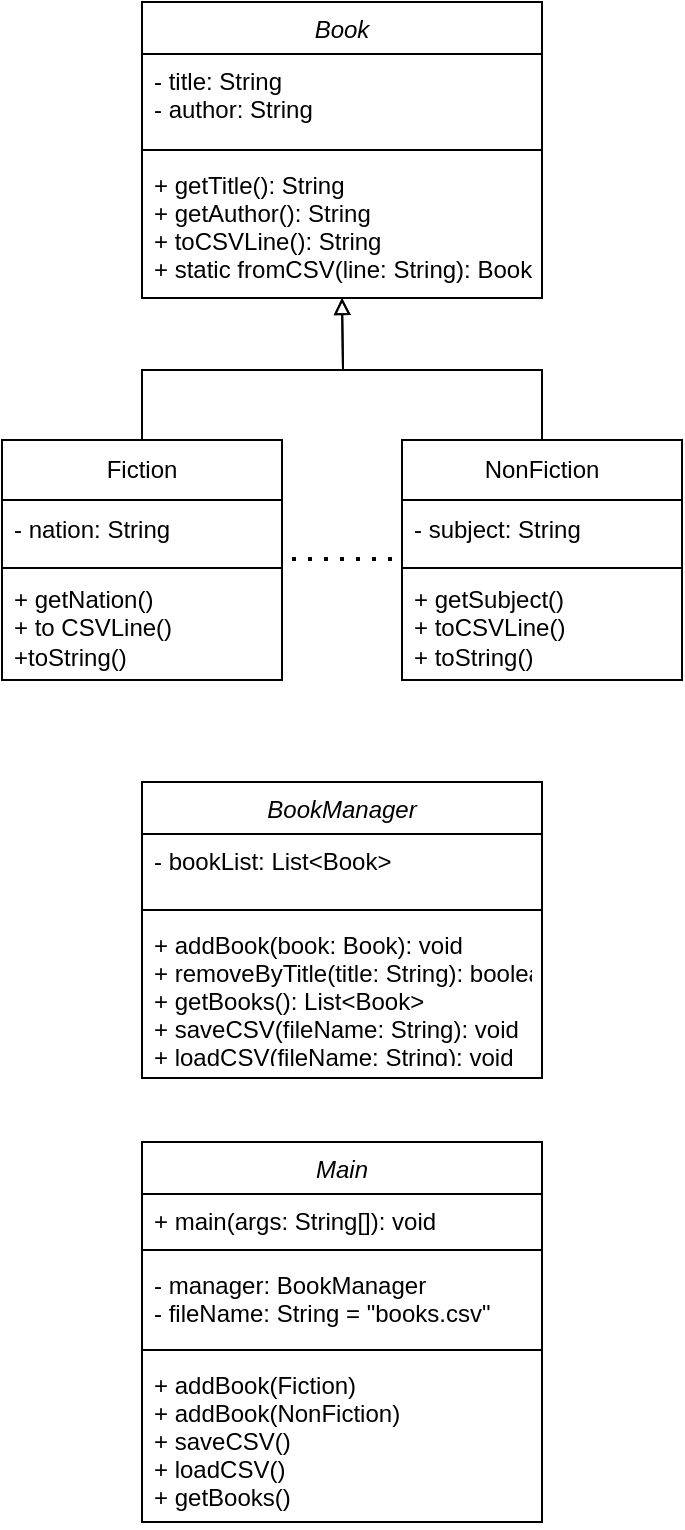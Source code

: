 <mxfile version="27.0.4">
  <diagram id="C5RBs43oDa-KdzZeNtuy" name="Page-1">
    <mxGraphModel dx="249" dy="352" grid="1" gridSize="10" guides="1" tooltips="1" connect="1" arrows="1" fold="1" page="1" pageScale="1" pageWidth="827" pageHeight="1169" math="0" shadow="0">
      <root>
        <mxCell id="WIyWlLk6GJQsqaUBKTNV-0" />
        <mxCell id="WIyWlLk6GJQsqaUBKTNV-1" parent="WIyWlLk6GJQsqaUBKTNV-0" />
        <mxCell id="zkfFHV4jXpPFQw0GAbJ--0" value="Book" style="swimlane;fontStyle=2;align=center;verticalAlign=top;childLayout=stackLayout;horizontal=1;startSize=26;horizontalStack=0;resizeParent=1;resizeLast=0;collapsible=1;marginBottom=0;rounded=0;shadow=0;strokeWidth=1;" parent="WIyWlLk6GJQsqaUBKTNV-1" vertex="1">
          <mxGeometry x="200" y="110" width="200" height="148" as="geometry">
            <mxRectangle x="220" y="120" width="160" height="26" as="alternateBounds" />
          </mxGeometry>
        </mxCell>
        <mxCell id="zkfFHV4jXpPFQw0GAbJ--1" value="- title: String&#xa;- author: String" style="text;align=left;verticalAlign=top;spacingLeft=4;spacingRight=4;overflow=hidden;rotatable=0;points=[[0,0.5],[1,0.5]];portConstraint=eastwest;" parent="zkfFHV4jXpPFQw0GAbJ--0" vertex="1">
          <mxGeometry y="26" width="200" height="44" as="geometry" />
        </mxCell>
        <mxCell id="zkfFHV4jXpPFQw0GAbJ--4" value="" style="line;html=1;strokeWidth=1;align=left;verticalAlign=middle;spacingTop=-1;spacingLeft=3;spacingRight=3;rotatable=0;labelPosition=right;points=[];portConstraint=eastwest;" parent="zkfFHV4jXpPFQw0GAbJ--0" vertex="1">
          <mxGeometry y="70" width="200" height="8" as="geometry" />
        </mxCell>
        <mxCell id="zkfFHV4jXpPFQw0GAbJ--5" value="+ getTitle(): String&#xa;+ getAuthor(): String&#xa;+ toCSVLine(): String&#xa;+ static fromCSV(line: String): Book" style="text;align=left;verticalAlign=top;spacingLeft=4;spacingRight=4;overflow=hidden;rotatable=0;points=[[0,0.5],[1,0.5]];portConstraint=eastwest;" parent="zkfFHV4jXpPFQw0GAbJ--0" vertex="1">
          <mxGeometry y="78" width="200" height="70" as="geometry" />
        </mxCell>
        <mxCell id="4MtVIgKl3HFbfZK5U3nz-14" style="edgeStyle=orthogonalEdgeStyle;rounded=0;orthogonalLoop=1;jettySize=auto;html=1;exitX=0.5;exitY=0;exitDx=0;exitDy=0;entryX=0.5;entryY=1;entryDx=0;entryDy=0;endArrow=block;endFill=0;" parent="WIyWlLk6GJQsqaUBKTNV-1" source="4MtVIgKl3HFbfZK5U3nz-2" edge="1">
          <mxGeometry relative="1" as="geometry">
            <mxPoint x="300" y="258.0" as="targetPoint" />
          </mxGeometry>
        </mxCell>
        <mxCell id="4MtVIgKl3HFbfZK5U3nz-2" value="Fiction" style="swimlane;fontStyle=0;childLayout=stackLayout;horizontal=1;startSize=30;horizontalStack=0;resizeParent=1;resizeParentMax=0;resizeLast=0;collapsible=1;marginBottom=0;whiteSpace=wrap;html=1;" parent="WIyWlLk6GJQsqaUBKTNV-1" vertex="1">
          <mxGeometry x="130" y="329" width="140" height="120" as="geometry" />
        </mxCell>
        <mxCell id="4MtVIgKl3HFbfZK5U3nz-3" value="- nation: String" style="text;strokeColor=none;fillColor=none;align=left;verticalAlign=middle;spacingLeft=4;spacingRight=4;overflow=hidden;points=[[0,0.5],[1,0.5]];portConstraint=eastwest;rotatable=0;whiteSpace=wrap;html=1;" parent="4MtVIgKl3HFbfZK5U3nz-2" vertex="1">
          <mxGeometry y="30" width="140" height="30" as="geometry" />
        </mxCell>
        <mxCell id="B5b66FSnnIfkNdvoNwD8-2" value="" style="line;html=1;strokeWidth=1;align=left;verticalAlign=middle;spacingTop=-1;spacingLeft=3;spacingRight=3;rotatable=0;labelPosition=right;points=[];portConstraint=eastwest;" vertex="1" parent="4MtVIgKl3HFbfZK5U3nz-2">
          <mxGeometry y="60" width="140" height="8" as="geometry" />
        </mxCell>
        <mxCell id="4MtVIgKl3HFbfZK5U3nz-4" value="+ getNation()&lt;div&gt;+ to CSVLine()&lt;/div&gt;&lt;div&gt;+toString()&lt;/div&gt;" style="text;strokeColor=none;fillColor=none;align=left;verticalAlign=middle;spacingLeft=4;spacingRight=4;overflow=hidden;points=[[0,0.5],[1,0.5]];portConstraint=eastwest;rotatable=0;whiteSpace=wrap;html=1;" parent="4MtVIgKl3HFbfZK5U3nz-2" vertex="1">
          <mxGeometry y="68" width="140" height="52" as="geometry" />
        </mxCell>
        <mxCell id="4MtVIgKl3HFbfZK5U3nz-15" style="edgeStyle=orthogonalEdgeStyle;rounded=0;orthogonalLoop=1;jettySize=auto;html=1;exitX=0.5;exitY=0;exitDx=0;exitDy=0;strokeColor=default;endArrow=block;endFill=0;" parent="WIyWlLk6GJQsqaUBKTNV-1" source="4MtVIgKl3HFbfZK5U3nz-6" edge="1">
          <mxGeometry relative="1" as="geometry">
            <mxPoint x="300" y="258" as="targetPoint" />
          </mxGeometry>
        </mxCell>
        <mxCell id="4MtVIgKl3HFbfZK5U3nz-6" value="NonFiction" style="swimlane;fontStyle=0;childLayout=stackLayout;horizontal=1;startSize=30;horizontalStack=0;resizeParent=1;resizeParentMax=0;resizeLast=0;collapsible=1;marginBottom=0;whiteSpace=wrap;html=1;" parent="WIyWlLk6GJQsqaUBKTNV-1" vertex="1">
          <mxGeometry x="330" y="329" width="140" height="120" as="geometry" />
        </mxCell>
        <mxCell id="4MtVIgKl3HFbfZK5U3nz-7" value="- subject: String" style="text;strokeColor=none;fillColor=none;align=left;verticalAlign=middle;spacingLeft=4;spacingRight=4;overflow=hidden;points=[[0,0.5],[1,0.5]];portConstraint=eastwest;rotatable=0;whiteSpace=wrap;html=1;" parent="4MtVIgKl3HFbfZK5U3nz-6" vertex="1">
          <mxGeometry y="30" width="140" height="30" as="geometry" />
        </mxCell>
        <mxCell id="B5b66FSnnIfkNdvoNwD8-3" value="" style="line;html=1;strokeWidth=1;align=left;verticalAlign=middle;spacingTop=-1;spacingLeft=3;spacingRight=3;rotatable=0;labelPosition=right;points=[];portConstraint=eastwest;" vertex="1" parent="4MtVIgKl3HFbfZK5U3nz-6">
          <mxGeometry y="60" width="140" height="8" as="geometry" />
        </mxCell>
        <mxCell id="4MtVIgKl3HFbfZK5U3nz-8" value="+ getSubject()&lt;div&gt;+ toCSVLine()&lt;/div&gt;&lt;div&gt;+ toString()&lt;/div&gt;" style="text;strokeColor=none;fillColor=none;align=left;verticalAlign=middle;spacingLeft=4;spacingRight=4;overflow=hidden;points=[[0,0.5],[1,0.5]];portConstraint=eastwest;rotatable=0;whiteSpace=wrap;html=1;" parent="4MtVIgKl3HFbfZK5U3nz-6" vertex="1">
          <mxGeometry y="68" width="140" height="52" as="geometry" />
        </mxCell>
        <mxCell id="4MtVIgKl3HFbfZK5U3nz-11" value="" style="endArrow=none;dashed=1;html=1;dashPattern=1 3;strokeWidth=2;rounded=0;" parent="WIyWlLk6GJQsqaUBKTNV-1" edge="1">
          <mxGeometry width="50" height="50" relative="1" as="geometry">
            <mxPoint x="275" y="388.5" as="sourcePoint" />
            <mxPoint x="325" y="388.5" as="targetPoint" />
          </mxGeometry>
        </mxCell>
        <mxCell id="B5b66FSnnIfkNdvoNwD8-4" value="BookManager" style="swimlane;fontStyle=2;align=center;verticalAlign=top;childLayout=stackLayout;horizontal=1;startSize=26;horizontalStack=0;resizeParent=1;resizeLast=0;collapsible=1;marginBottom=0;rounded=0;shadow=0;strokeWidth=1;" vertex="1" parent="WIyWlLk6GJQsqaUBKTNV-1">
          <mxGeometry x="200" y="500" width="200" height="148" as="geometry">
            <mxRectangle x="220" y="120" width="160" height="26" as="alternateBounds" />
          </mxGeometry>
        </mxCell>
        <mxCell id="B5b66FSnnIfkNdvoNwD8-5" value="- bookList: List&lt;Book&gt;" style="text;align=left;verticalAlign=top;spacingLeft=4;spacingRight=4;overflow=hidden;rotatable=0;points=[[0,0.5],[1,0.5]];portConstraint=eastwest;" vertex="1" parent="B5b66FSnnIfkNdvoNwD8-4">
          <mxGeometry y="26" width="200" height="34" as="geometry" />
        </mxCell>
        <mxCell id="B5b66FSnnIfkNdvoNwD8-6" value="" style="line;html=1;strokeWidth=1;align=left;verticalAlign=middle;spacingTop=-1;spacingLeft=3;spacingRight=3;rotatable=0;labelPosition=right;points=[];portConstraint=eastwest;" vertex="1" parent="B5b66FSnnIfkNdvoNwD8-4">
          <mxGeometry y="60" width="200" height="8" as="geometry" />
        </mxCell>
        <mxCell id="B5b66FSnnIfkNdvoNwD8-7" value="+ addBook(book: Book): void&#xa;+ removeByTitle(title: String): boolean&#xa;+ getBooks(): List&lt;Book&gt;&#xa;+ saveCSV(fileName: String): void&#xa;+ loadCSV(fileName: String): void" style="text;align=left;verticalAlign=top;spacingLeft=4;spacingRight=4;overflow=hidden;rotatable=0;points=[[0,0.5],[1,0.5]];portConstraint=eastwest;" vertex="1" parent="B5b66FSnnIfkNdvoNwD8-4">
          <mxGeometry y="68" width="200" height="70" as="geometry" />
        </mxCell>
        <mxCell id="B5b66FSnnIfkNdvoNwD8-8" value="Main" style="swimlane;fontStyle=2;align=center;verticalAlign=top;childLayout=stackLayout;horizontal=1;startSize=26;horizontalStack=0;resizeParent=1;resizeLast=0;collapsible=1;marginBottom=0;rounded=0;shadow=0;strokeWidth=1;" vertex="1" parent="WIyWlLk6GJQsqaUBKTNV-1">
          <mxGeometry x="200" y="680" width="200" height="190" as="geometry">
            <mxRectangle x="220" y="120" width="160" height="26" as="alternateBounds" />
          </mxGeometry>
        </mxCell>
        <mxCell id="B5b66FSnnIfkNdvoNwD8-9" value="+ main(args: String[]): void" style="text;align=left;verticalAlign=top;spacingLeft=4;spacingRight=4;overflow=hidden;rotatable=0;points=[[0,0.5],[1,0.5]];portConstraint=eastwest;" vertex="1" parent="B5b66FSnnIfkNdvoNwD8-8">
          <mxGeometry y="26" width="200" height="24" as="geometry" />
        </mxCell>
        <mxCell id="B5b66FSnnIfkNdvoNwD8-10" value="" style="line;html=1;strokeWidth=1;align=left;verticalAlign=middle;spacingTop=-1;spacingLeft=3;spacingRight=3;rotatable=0;labelPosition=right;points=[];portConstraint=eastwest;" vertex="1" parent="B5b66FSnnIfkNdvoNwD8-8">
          <mxGeometry y="50" width="200" height="8" as="geometry" />
        </mxCell>
        <mxCell id="B5b66FSnnIfkNdvoNwD8-11" value="- manager: BookManager&#xa;- fileName: String = &quot;books.csv&quot;" style="text;align=left;verticalAlign=top;spacingLeft=4;spacingRight=4;overflow=hidden;rotatable=0;points=[[0,0.5],[1,0.5]];portConstraint=eastwest;" vertex="1" parent="B5b66FSnnIfkNdvoNwD8-8">
          <mxGeometry y="58" width="200" height="42" as="geometry" />
        </mxCell>
        <mxCell id="B5b66FSnnIfkNdvoNwD8-12" value="" style="line;html=1;strokeWidth=1;align=left;verticalAlign=middle;spacingTop=-1;spacingLeft=3;spacingRight=3;rotatable=0;labelPosition=right;points=[];portConstraint=eastwest;" vertex="1" parent="B5b66FSnnIfkNdvoNwD8-8">
          <mxGeometry y="100" width="200" height="8" as="geometry" />
        </mxCell>
        <mxCell id="B5b66FSnnIfkNdvoNwD8-13" value="+ addBook(Fiction)&#xa;+ addBook(NonFiction)&#xa;+ saveCSV()&#xa;+ loadCSV()&#xa;+ getBooks()" style="text;align=left;verticalAlign=top;spacingLeft=4;spacingRight=4;overflow=hidden;rotatable=0;points=[[0,0.5],[1,0.5]];portConstraint=eastwest;" vertex="1" parent="B5b66FSnnIfkNdvoNwD8-8">
          <mxGeometry y="108" width="200" height="82" as="geometry" />
        </mxCell>
      </root>
    </mxGraphModel>
  </diagram>
</mxfile>
